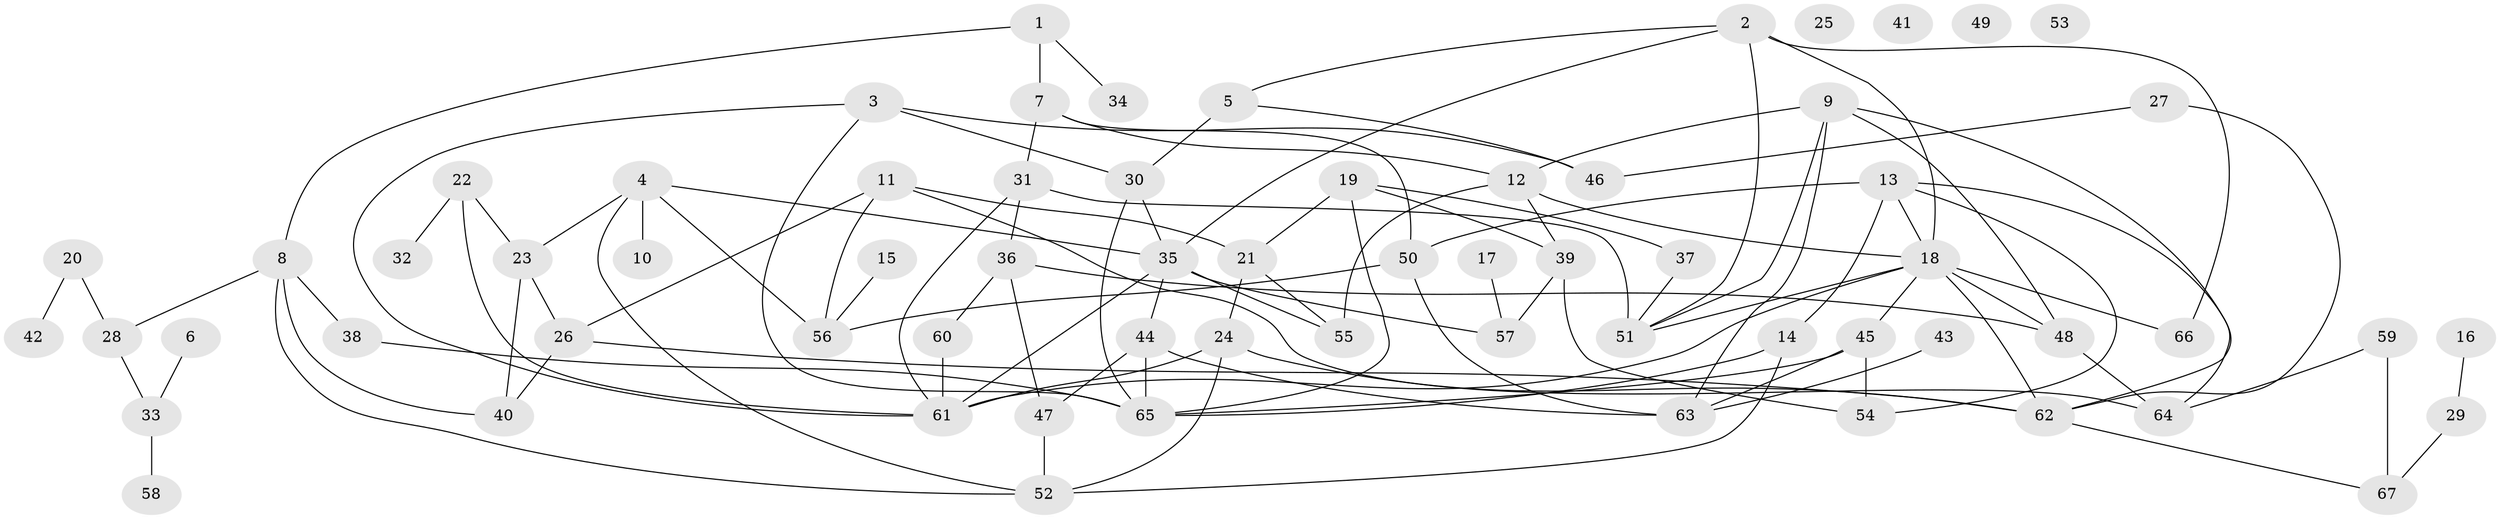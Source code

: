 // Generated by graph-tools (version 1.1) at 2025/33/03/09/25 02:33:40]
// undirected, 67 vertices, 109 edges
graph export_dot {
graph [start="1"]
  node [color=gray90,style=filled];
  1;
  2;
  3;
  4;
  5;
  6;
  7;
  8;
  9;
  10;
  11;
  12;
  13;
  14;
  15;
  16;
  17;
  18;
  19;
  20;
  21;
  22;
  23;
  24;
  25;
  26;
  27;
  28;
  29;
  30;
  31;
  32;
  33;
  34;
  35;
  36;
  37;
  38;
  39;
  40;
  41;
  42;
  43;
  44;
  45;
  46;
  47;
  48;
  49;
  50;
  51;
  52;
  53;
  54;
  55;
  56;
  57;
  58;
  59;
  60;
  61;
  62;
  63;
  64;
  65;
  66;
  67;
  1 -- 7;
  1 -- 8;
  1 -- 34;
  2 -- 5;
  2 -- 18;
  2 -- 35;
  2 -- 51;
  2 -- 66;
  3 -- 30;
  3 -- 46;
  3 -- 61;
  3 -- 65;
  4 -- 10;
  4 -- 23;
  4 -- 35;
  4 -- 52;
  4 -- 56;
  5 -- 30;
  5 -- 46;
  6 -- 33;
  7 -- 12;
  7 -- 31;
  7 -- 50;
  8 -- 28;
  8 -- 38;
  8 -- 40;
  8 -- 52;
  9 -- 12;
  9 -- 48;
  9 -- 51;
  9 -- 62;
  9 -- 63;
  11 -- 21;
  11 -- 26;
  11 -- 56;
  11 -- 64;
  12 -- 18;
  12 -- 39;
  12 -- 55;
  13 -- 14;
  13 -- 18;
  13 -- 50;
  13 -- 54;
  13 -- 64;
  14 -- 52;
  14 -- 65;
  15 -- 56;
  16 -- 29;
  17 -- 57;
  18 -- 45;
  18 -- 48;
  18 -- 51;
  18 -- 61;
  18 -- 62;
  18 -- 66;
  19 -- 21;
  19 -- 37;
  19 -- 39;
  19 -- 65;
  20 -- 28;
  20 -- 42;
  21 -- 24;
  21 -- 55;
  22 -- 23;
  22 -- 32;
  22 -- 61;
  23 -- 26;
  23 -- 40;
  24 -- 52;
  24 -- 61;
  24 -- 62;
  26 -- 40;
  26 -- 62;
  27 -- 46;
  27 -- 62;
  28 -- 33;
  29 -- 67;
  30 -- 35;
  30 -- 65;
  31 -- 36;
  31 -- 51;
  31 -- 61;
  33 -- 58;
  35 -- 44;
  35 -- 55;
  35 -- 57;
  35 -- 61;
  36 -- 47;
  36 -- 48;
  36 -- 60;
  37 -- 51;
  38 -- 65;
  39 -- 54;
  39 -- 57;
  43 -- 63;
  44 -- 47;
  44 -- 63;
  44 -- 65;
  45 -- 54;
  45 -- 63;
  45 -- 65;
  47 -- 52;
  48 -- 64;
  50 -- 56;
  50 -- 63;
  59 -- 64;
  59 -- 67;
  60 -- 61;
  62 -- 67;
}
